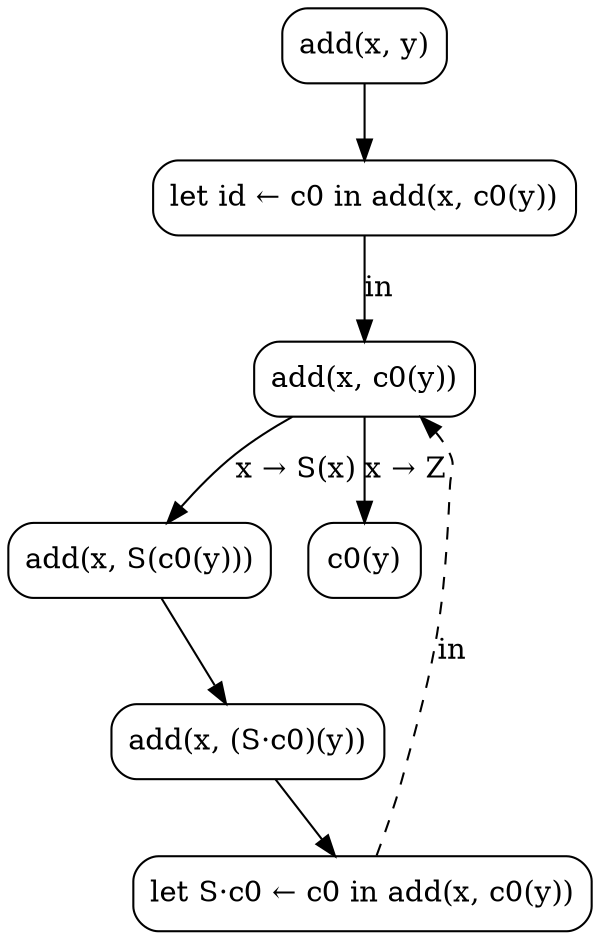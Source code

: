 digraph {
  node [shape=box, style=rounded];

  C0 [label="add(x, y)"];
  L1 [label="let id ← c0 in add(x, c0(y))"];
  C0 -> L1;
  G1 [label="add(x, c0(y))"];
  L1 -> G1 [label="in"];
  C1 [label="add(x, S(c0(y)))"];
  G1 -> C1 [label="x → S(x)"];
  C2 [label="add(x, (S·c0)(y))"];
  C1 -> C2;
  L2 [label="let S·c0 ← c0 in add(x, c0(y))"];
  C2 -> L2;
  L2 -> G1 [label="in", style=dashed];
  C3 [label="c0(y)"];
  G1 -> C3 [label="x → Z"];
}
